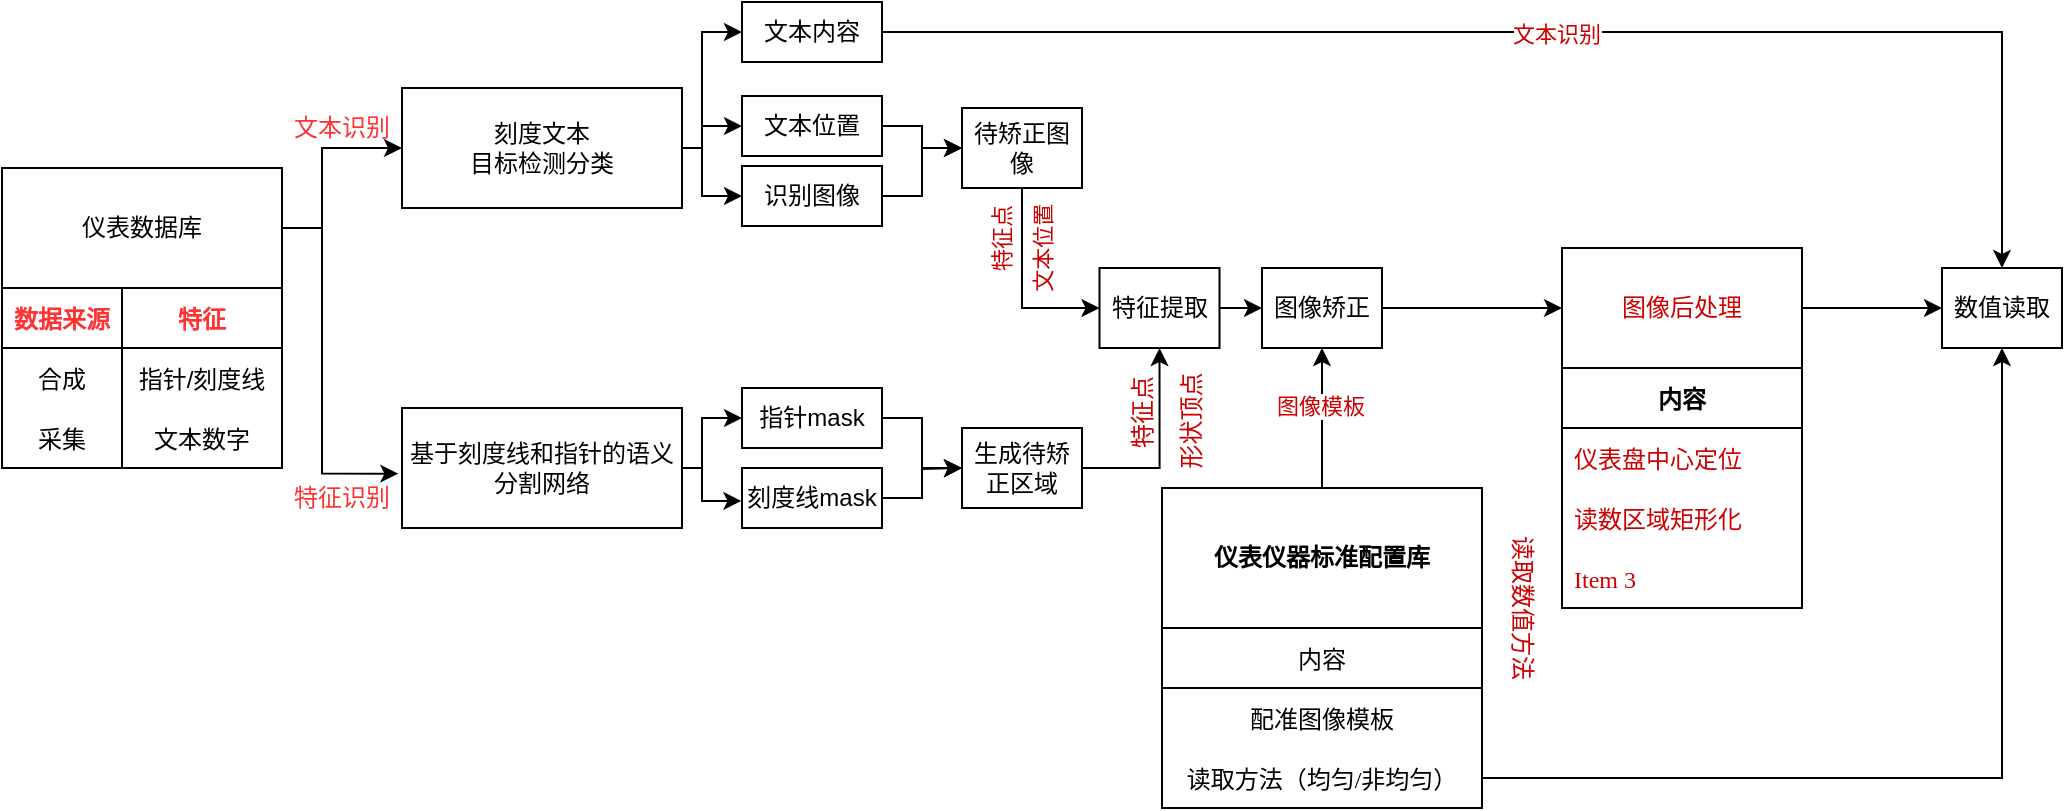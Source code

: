 <mxfile version="15.5.4" type="github">
  <diagram name="Page-1" id="74e2e168-ea6b-b213-b513-2b3c1d86103e">
    <mxGraphModel dx="981" dy="552" grid="1" gridSize="10" guides="1" tooltips="1" connect="1" arrows="1" fold="1" page="1" pageScale="1" pageWidth="1100" pageHeight="850" background="none" math="0" shadow="0">
      <root>
        <mxCell id="0" />
        <mxCell id="1" parent="0" />
        <mxCell id="pxwzik7FVnxecyrCKVpQ-69" style="edgeStyle=orthogonalEdgeStyle;rounded=0;orthogonalLoop=1;jettySize=auto;html=1;entryX=0;entryY=0.5;entryDx=0;entryDy=0;fontFamily=Times New Roman;fontColor=#FF3333;" edge="1" parent="1" source="pxwzik7FVnxecyrCKVpQ-1" target="pxwzik7FVnxecyrCKVpQ-7">
          <mxGeometry relative="1" as="geometry">
            <Array as="points">
              <mxPoint x="190" y="150" />
              <mxPoint x="190" y="110" />
            </Array>
          </mxGeometry>
        </mxCell>
        <mxCell id="pxwzik7FVnxecyrCKVpQ-70" style="edgeStyle=orthogonalEdgeStyle;rounded=0;orthogonalLoop=1;jettySize=auto;html=1;exitX=1;exitY=0.5;exitDx=0;exitDy=0;entryX=-0.013;entryY=0.547;entryDx=0;entryDy=0;entryPerimeter=0;fontFamily=Times New Roman;fontColor=#FF3333;" edge="1" parent="1" source="pxwzik7FVnxecyrCKVpQ-1" target="pxwzik7FVnxecyrCKVpQ-8">
          <mxGeometry relative="1" as="geometry">
            <Array as="points">
              <mxPoint x="190" y="150" />
              <mxPoint x="190" y="273" />
            </Array>
          </mxGeometry>
        </mxCell>
        <mxCell id="pxwzik7FVnxecyrCKVpQ-1" value="仪表数据库" style="rounded=0;whiteSpace=wrap;html=1;" vertex="1" parent="1">
          <mxGeometry x="30" y="120" width="140" height="60" as="geometry" />
        </mxCell>
        <mxCell id="pxwzik7FVnxecyrCKVpQ-56" style="edgeStyle=orthogonalEdgeStyle;rounded=0;orthogonalLoop=1;jettySize=auto;html=1;exitX=1;exitY=0.5;exitDx=0;exitDy=0;entryX=0;entryY=0.5;entryDx=0;entryDy=0;fontFamily=Times New Roman;fontColor=#FF3333;" edge="1" parent="1" source="pxwzik7FVnxecyrCKVpQ-7" target="pxwzik7FVnxecyrCKVpQ-53">
          <mxGeometry relative="1" as="geometry">
            <Array as="points">
              <mxPoint x="380" y="110" />
              <mxPoint x="380" y="52" />
            </Array>
          </mxGeometry>
        </mxCell>
        <mxCell id="pxwzik7FVnxecyrCKVpQ-57" style="edgeStyle=orthogonalEdgeStyle;rounded=0;orthogonalLoop=1;jettySize=auto;html=1;exitX=1;exitY=0.25;exitDx=0;exitDy=0;entryX=0;entryY=0.5;entryDx=0;entryDy=0;fontFamily=Times New Roman;fontColor=#FF3333;" edge="1" parent="1" source="pxwzik7FVnxecyrCKVpQ-7" target="pxwzik7FVnxecyrCKVpQ-49">
          <mxGeometry relative="1" as="geometry">
            <Array as="points">
              <mxPoint x="370" y="110" />
              <mxPoint x="380" y="110" />
              <mxPoint x="380" y="99" />
            </Array>
          </mxGeometry>
        </mxCell>
        <mxCell id="pxwzik7FVnxecyrCKVpQ-89" style="edgeStyle=orthogonalEdgeStyle;rounded=0;orthogonalLoop=1;jettySize=auto;html=1;exitX=1;exitY=0.5;exitDx=0;exitDy=0;entryX=0;entryY=0.5;entryDx=0;entryDy=0;fontFamily=Times New Roman;fontColor=#CC0000;" edge="1" parent="1" source="pxwzik7FVnxecyrCKVpQ-7" target="pxwzik7FVnxecyrCKVpQ-87">
          <mxGeometry relative="1" as="geometry">
            <Array as="points">
              <mxPoint x="380" y="110" />
              <mxPoint x="380" y="134" />
            </Array>
          </mxGeometry>
        </mxCell>
        <mxCell id="pxwzik7FVnxecyrCKVpQ-7" value="刻度文本&lt;br&gt;目标检测分类" style="rounded=0;whiteSpace=wrap;html=1;" vertex="1" parent="1">
          <mxGeometry x="230" y="80" width="140" height="60" as="geometry" />
        </mxCell>
        <mxCell id="pxwzik7FVnxecyrCKVpQ-59" style="edgeStyle=orthogonalEdgeStyle;rounded=0;orthogonalLoop=1;jettySize=auto;html=1;exitX=1;exitY=0.5;exitDx=0;exitDy=0;entryX=0;entryY=0.5;entryDx=0;entryDy=0;fontFamily=Times New Roman;fontColor=#FF3333;" edge="1" parent="1" source="pxwzik7FVnxecyrCKVpQ-8" target="pxwzik7FVnxecyrCKVpQ-54">
          <mxGeometry relative="1" as="geometry">
            <Array as="points">
              <mxPoint x="380" y="270" />
              <mxPoint x="380" y="245" />
            </Array>
          </mxGeometry>
        </mxCell>
        <mxCell id="pxwzik7FVnxecyrCKVpQ-60" style="edgeStyle=orthogonalEdgeStyle;rounded=0;orthogonalLoop=1;jettySize=auto;html=1;exitX=1;exitY=0.5;exitDx=0;exitDy=0;entryX=-0.004;entryY=0.549;entryDx=0;entryDy=0;entryPerimeter=0;fontFamily=Times New Roman;fontColor=#FF3333;" edge="1" parent="1" source="pxwzik7FVnxecyrCKVpQ-8" target="pxwzik7FVnxecyrCKVpQ-55">
          <mxGeometry relative="1" as="geometry">
            <Array as="points">
              <mxPoint x="380" y="270" />
              <mxPoint x="380" y="287" />
            </Array>
          </mxGeometry>
        </mxCell>
        <mxCell id="pxwzik7FVnxecyrCKVpQ-8" value="基于刻度线和指针的语义分割网络" style="rounded=0;whiteSpace=wrap;html=1;" vertex="1" parent="1">
          <mxGeometry x="230" y="240" width="140" height="60" as="geometry" />
        </mxCell>
        <mxCell id="pxwzik7FVnxecyrCKVpQ-79" style="edgeStyle=orthogonalEdgeStyle;rounded=0;orthogonalLoop=1;jettySize=auto;html=1;exitX=1;exitY=0.5;exitDx=0;exitDy=0;entryX=0;entryY=0.5;entryDx=0;entryDy=0;fontFamily=Times New Roman;fontColor=#000000;startArrow=none;" edge="1" parent="1" source="pxwzik7FVnxecyrCKVpQ-115" target="pxwzik7FVnxecyrCKVpQ-46">
          <mxGeometry relative="1" as="geometry" />
        </mxCell>
        <mxCell id="pxwzik7FVnxecyrCKVpQ-118" style="edgeStyle=orthogonalEdgeStyle;rounded=0;orthogonalLoop=1;jettySize=auto;html=1;exitX=1;exitY=0.5;exitDx=0;exitDy=0;entryX=0;entryY=0.5;entryDx=0;entryDy=0;fontFamily=Times New Roman;fontColor=#CC0000;" edge="1" parent="1" source="pxwzik7FVnxecyrCKVpQ-19" target="pxwzik7FVnxecyrCKVpQ-115">
          <mxGeometry relative="1" as="geometry" />
        </mxCell>
        <mxCell id="pxwzik7FVnxecyrCKVpQ-19" value="图像矫正" style="rounded=0;whiteSpace=wrap;html=1;align=center;" vertex="1" parent="1">
          <mxGeometry x="660" y="170" width="60" height="40" as="geometry" />
        </mxCell>
        <mxCell id="pxwzik7FVnxecyrCKVpQ-21" value="特征" style="swimlane;fontStyle=1;childLayout=stackLayout;horizontal=1;startSize=30;horizontalStack=0;resizeParent=1;resizeParentMax=0;resizeLast=0;collapsible=1;marginBottom=0;fontColor=#FF3333;" vertex="1" parent="1">
          <mxGeometry x="90" y="180" width="80" height="90" as="geometry">
            <mxRectangle x="30" y="170" width="60" height="30" as="alternateBounds" />
          </mxGeometry>
        </mxCell>
        <mxCell id="pxwzik7FVnxecyrCKVpQ-22" value="指针/刻度线" style="text;strokeColor=none;fillColor=none;align=center;verticalAlign=middle;spacingLeft=4;spacingRight=4;overflow=hidden;points=[[0,0.5],[1,0.5]];portConstraint=eastwest;rotatable=0;" vertex="1" parent="pxwzik7FVnxecyrCKVpQ-21">
          <mxGeometry y="30" width="80" height="30" as="geometry" />
        </mxCell>
        <mxCell id="pxwzik7FVnxecyrCKVpQ-23" value="文本数字" style="text;strokeColor=none;fillColor=none;align=center;verticalAlign=middle;spacingLeft=4;spacingRight=4;overflow=hidden;points=[[0,0.5],[1,0.5]];portConstraint=eastwest;rotatable=0;" vertex="1" parent="pxwzik7FVnxecyrCKVpQ-21">
          <mxGeometry y="60" width="80" height="30" as="geometry" />
        </mxCell>
        <mxCell id="pxwzik7FVnxecyrCKVpQ-38" value="数据来源" style="swimlane;fontStyle=1;childLayout=stackLayout;horizontal=1;startSize=30;horizontalStack=0;resizeParent=1;resizeParentMax=0;resizeLast=0;collapsible=1;marginBottom=0;align=center;fontColor=#FF3333;" vertex="1" parent="1">
          <mxGeometry x="30" y="180" width="60" height="90" as="geometry" />
        </mxCell>
        <mxCell id="pxwzik7FVnxecyrCKVpQ-39" value="合成" style="text;strokeColor=none;fillColor=none;align=center;verticalAlign=middle;spacingLeft=4;spacingRight=4;overflow=hidden;points=[[0,0.5],[1,0.5]];portConstraint=eastwest;rotatable=0;" vertex="1" parent="pxwzik7FVnxecyrCKVpQ-38">
          <mxGeometry y="30" width="60" height="30" as="geometry" />
        </mxCell>
        <mxCell id="pxwzik7FVnxecyrCKVpQ-40" value="采集" style="text;strokeColor=none;fillColor=none;align=center;verticalAlign=middle;spacingLeft=4;spacingRight=4;overflow=hidden;points=[[0,0.5],[1,0.5]];portConstraint=eastwest;rotatable=0;" vertex="1" parent="pxwzik7FVnxecyrCKVpQ-38">
          <mxGeometry y="60" width="60" height="30" as="geometry" />
        </mxCell>
        <mxCell id="pxwzik7FVnxecyrCKVpQ-46" value="数值读取" style="rounded=0;whiteSpace=wrap;html=1;align=center;" vertex="1" parent="1">
          <mxGeometry x="1000" y="170" width="60" height="40" as="geometry" />
        </mxCell>
        <mxCell id="pxwzik7FVnxecyrCKVpQ-65" style="edgeStyle=orthogonalEdgeStyle;rounded=0;orthogonalLoop=1;jettySize=auto;html=1;exitX=1;exitY=0.5;exitDx=0;exitDy=0;entryX=0;entryY=0.5;entryDx=0;entryDy=0;fontFamily=Times New Roman;fontColor=#FF3333;" edge="1" parent="1" source="pxwzik7FVnxecyrCKVpQ-49" target="pxwzik7FVnxecyrCKVpQ-64">
          <mxGeometry relative="1" as="geometry" />
        </mxCell>
        <mxCell id="pxwzik7FVnxecyrCKVpQ-49" value="文本位置" style="rounded=0;whiteSpace=wrap;html=1;" vertex="1" parent="1">
          <mxGeometry x="400" y="84" width="70" height="30" as="geometry" />
        </mxCell>
        <mxCell id="pxwzik7FVnxecyrCKVpQ-51" style="edgeStyle=orthogonalEdgeStyle;rounded=0;orthogonalLoop=1;jettySize=auto;html=1;exitX=0.5;exitY=1;exitDx=0;exitDy=0;fontFamily=Times New Roman;fontColor=#FF3333;" edge="1" parent="1">
          <mxGeometry relative="1" as="geometry">
            <mxPoint x="435" y="67" as="sourcePoint" />
            <mxPoint x="435" y="67" as="targetPoint" />
          </mxGeometry>
        </mxCell>
        <mxCell id="pxwzik7FVnxecyrCKVpQ-91" style="edgeStyle=orthogonalEdgeStyle;rounded=0;orthogonalLoop=1;jettySize=auto;html=1;exitX=1;exitY=0.5;exitDx=0;exitDy=0;entryX=0.5;entryY=0;entryDx=0;entryDy=0;fontFamily=Times New Roman;fontColor=#CC0000;" edge="1" parent="1" source="pxwzik7FVnxecyrCKVpQ-53" target="pxwzik7FVnxecyrCKVpQ-46">
          <mxGeometry relative="1" as="geometry" />
        </mxCell>
        <mxCell id="pxwzik7FVnxecyrCKVpQ-92" value="文本识别" style="edgeLabel;html=1;align=center;verticalAlign=middle;resizable=0;points=[];fontFamily=Times New Roman;fontColor=#CC0000;" vertex="1" connectable="0" parent="pxwzik7FVnxecyrCKVpQ-91">
          <mxGeometry x="-0.007" y="-1" relative="1" as="geometry">
            <mxPoint as="offset" />
          </mxGeometry>
        </mxCell>
        <mxCell id="pxwzik7FVnxecyrCKVpQ-53" value="文本内容" style="rounded=0;whiteSpace=wrap;html=1;" vertex="1" parent="1">
          <mxGeometry x="400" y="37" width="70" height="30" as="geometry" />
        </mxCell>
        <mxCell id="pxwzik7FVnxecyrCKVpQ-94" style="edgeStyle=orthogonalEdgeStyle;rounded=0;orthogonalLoop=1;jettySize=auto;html=1;exitX=1;exitY=0.5;exitDx=0;exitDy=0;entryX=0;entryY=0.5;entryDx=0;entryDy=0;fontFamily=Times New Roman;fontColor=#CC0000;" edge="1" parent="1" source="pxwzik7FVnxecyrCKVpQ-54" target="pxwzik7FVnxecyrCKVpQ-93">
          <mxGeometry relative="1" as="geometry" />
        </mxCell>
        <mxCell id="pxwzik7FVnxecyrCKVpQ-54" value="指针mask" style="rounded=0;whiteSpace=wrap;html=1;" vertex="1" parent="1">
          <mxGeometry x="400" y="230" width="70" height="30" as="geometry" />
        </mxCell>
        <mxCell id="pxwzik7FVnxecyrCKVpQ-95" style="edgeStyle=orthogonalEdgeStyle;rounded=0;orthogonalLoop=1;jettySize=auto;html=1;exitX=1;exitY=0.5;exitDx=0;exitDy=0;fontFamily=Times New Roman;fontColor=#CC0000;" edge="1" parent="1" source="pxwzik7FVnxecyrCKVpQ-55">
          <mxGeometry relative="1" as="geometry">
            <mxPoint x="510" y="270" as="targetPoint" />
          </mxGeometry>
        </mxCell>
        <mxCell id="pxwzik7FVnxecyrCKVpQ-55" value="刻度线mask" style="rounded=0;whiteSpace=wrap;html=1;" vertex="1" parent="1">
          <mxGeometry x="400" y="270" width="70" height="30" as="geometry" />
        </mxCell>
        <mxCell id="pxwzik7FVnxecyrCKVpQ-100" value="" style="edgeStyle=orthogonalEdgeStyle;rounded=0;orthogonalLoop=1;jettySize=auto;html=1;exitX=0.5;exitY=1;exitDx=0;exitDy=0;entryX=0;entryY=0.5;entryDx=0;entryDy=0;fontFamily=Times New Roman;fontColor=#CC0000;" edge="1" parent="1" source="pxwzik7FVnxecyrCKVpQ-64" target="pxwzik7FVnxecyrCKVpQ-96">
          <mxGeometry x="-0.333" y="-20" relative="1" as="geometry">
            <mxPoint as="offset" />
          </mxGeometry>
        </mxCell>
        <mxCell id="pxwzik7FVnxecyrCKVpQ-64" value="待矫正图像" style="rounded=0;whiteSpace=wrap;html=1;align=center;" vertex="1" parent="1">
          <mxGeometry x="510" y="90" width="60" height="40" as="geometry" />
        </mxCell>
        <mxCell id="pxwzik7FVnxecyrCKVpQ-73" value="文本识别" style="text;html=1;strokeColor=none;fillColor=none;align=center;verticalAlign=middle;whiteSpace=wrap;rounded=0;fontFamily=Times New Roman;fontColor=#FF3333;" vertex="1" parent="1">
          <mxGeometry x="170" y="90" width="60" height="20" as="geometry" />
        </mxCell>
        <mxCell id="pxwzik7FVnxecyrCKVpQ-74" value="特征识别" style="text;html=1;strokeColor=none;fillColor=none;align=center;verticalAlign=middle;whiteSpace=wrap;rounded=0;fontFamily=Times New Roman;fontColor=#FF3333;" vertex="1" parent="1">
          <mxGeometry x="170" y="275" width="60" height="20" as="geometry" />
        </mxCell>
        <mxCell id="pxwzik7FVnxecyrCKVpQ-85" style="edgeStyle=orthogonalEdgeStyle;rounded=0;orthogonalLoop=1;jettySize=auto;html=1;exitX=0.5;exitY=0;exitDx=0;exitDy=0;entryX=0.5;entryY=1;entryDx=0;entryDy=0;fontFamily=Times New Roman;fontColor=#000000;" edge="1" parent="1" source="pxwzik7FVnxecyrCKVpQ-80" target="pxwzik7FVnxecyrCKVpQ-19">
          <mxGeometry relative="1" as="geometry" />
        </mxCell>
        <mxCell id="pxwzik7FVnxecyrCKVpQ-86" value="图像模板" style="edgeLabel;html=1;align=center;verticalAlign=middle;resizable=0;points=[];fontFamily=Times New Roman;fontColor=#CC0000;" vertex="1" connectable="0" parent="pxwzik7FVnxecyrCKVpQ-85">
          <mxGeometry x="0.184" y="1" relative="1" as="geometry">
            <mxPoint as="offset" />
          </mxGeometry>
        </mxCell>
        <mxCell id="pxwzik7FVnxecyrCKVpQ-80" value="仪表仪器标准配置库" style="rounded=0;whiteSpace=wrap;html=1;fontFamily=Times New Roman;fontColor=#000000;align=center;fontStyle=1" vertex="1" parent="1">
          <mxGeometry x="610" y="280" width="160" height="70" as="geometry" />
        </mxCell>
        <mxCell id="pxwzik7FVnxecyrCKVpQ-81" value="内容" style="swimlane;fontStyle=0;childLayout=stackLayout;horizontal=1;startSize=30;horizontalStack=0;resizeParent=1;resizeParentMax=0;resizeLast=0;collapsible=1;marginBottom=0;fontFamily=Times New Roman;fontColor=#000000;align=center;" vertex="1" parent="1">
          <mxGeometry x="610" y="350" width="160" height="90" as="geometry" />
        </mxCell>
        <mxCell id="pxwzik7FVnxecyrCKVpQ-82" value="配准图像模板" style="text;strokeColor=none;fillColor=none;align=center;verticalAlign=middle;spacingLeft=4;spacingRight=4;overflow=hidden;points=[[0,0.5],[1,0.5]];portConstraint=eastwest;rotatable=0;fontFamily=Times New Roman;fontColor=#000000;" vertex="1" parent="pxwzik7FVnxecyrCKVpQ-81">
          <mxGeometry y="30" width="160" height="30" as="geometry" />
        </mxCell>
        <mxCell id="pxwzik7FVnxecyrCKVpQ-83" value="读取方法（均匀/非均匀）" style="text;strokeColor=none;fillColor=none;align=center;verticalAlign=middle;spacingLeft=4;spacingRight=4;overflow=hidden;points=[[0,0.5],[1,0.5]];portConstraint=eastwest;rotatable=0;fontFamily=Times New Roman;fontColor=#000000;" vertex="1" parent="pxwzik7FVnxecyrCKVpQ-81">
          <mxGeometry y="60" width="160" height="30" as="geometry" />
        </mxCell>
        <mxCell id="pxwzik7FVnxecyrCKVpQ-109" style="edgeStyle=orthogonalEdgeStyle;rounded=0;orthogonalLoop=1;jettySize=auto;html=1;exitX=1;exitY=0.5;exitDx=0;exitDy=0;entryX=0;entryY=0.5;entryDx=0;entryDy=0;fontFamily=Times New Roman;fontColor=#CC0000;" edge="1" parent="1" source="pxwzik7FVnxecyrCKVpQ-87" target="pxwzik7FVnxecyrCKVpQ-64">
          <mxGeometry relative="1" as="geometry" />
        </mxCell>
        <mxCell id="pxwzik7FVnxecyrCKVpQ-87" value="识别图像" style="rounded=0;whiteSpace=wrap;html=1;" vertex="1" parent="1">
          <mxGeometry x="400" y="119" width="70" height="30" as="geometry" />
        </mxCell>
        <mxCell id="pxwzik7FVnxecyrCKVpQ-99" style="edgeStyle=orthogonalEdgeStyle;rounded=0;orthogonalLoop=1;jettySize=auto;html=1;exitX=1;exitY=0.5;exitDx=0;exitDy=0;entryX=0.5;entryY=1;entryDx=0;entryDy=0;fontFamily=Times New Roman;fontColor=#CC0000;" edge="1" parent="1" source="pxwzik7FVnxecyrCKVpQ-93" target="pxwzik7FVnxecyrCKVpQ-96">
          <mxGeometry relative="1" as="geometry" />
        </mxCell>
        <mxCell id="pxwzik7FVnxecyrCKVpQ-93" value="生成待矫正区域" style="rounded=0;whiteSpace=wrap;html=1;align=center;" vertex="1" parent="1">
          <mxGeometry x="510" y="250" width="60" height="40" as="geometry" />
        </mxCell>
        <mxCell id="pxwzik7FVnxecyrCKVpQ-110" style="edgeStyle=orthogonalEdgeStyle;rounded=0;orthogonalLoop=1;jettySize=auto;html=1;exitX=1;exitY=0.5;exitDx=0;exitDy=0;entryX=0;entryY=0.5;entryDx=0;entryDy=0;fontFamily=Times New Roman;fontColor=#CC0000;" edge="1" parent="1" source="pxwzik7FVnxecyrCKVpQ-96" target="pxwzik7FVnxecyrCKVpQ-19">
          <mxGeometry relative="1" as="geometry" />
        </mxCell>
        <mxCell id="pxwzik7FVnxecyrCKVpQ-96" value="特征提取" style="rounded=0;whiteSpace=wrap;html=1;align=center;" vertex="1" parent="1">
          <mxGeometry x="578.75" y="170" width="60" height="40" as="geometry" />
        </mxCell>
        <mxCell id="pxwzik7FVnxecyrCKVpQ-102" value="特征点" style="text;html=1;strokeColor=none;fillColor=none;align=center;verticalAlign=middle;whiteSpace=wrap;rounded=0;fontFamily=Times New Roman;fontColor=#CC0000;rotation=-90;" vertex="1" parent="1">
          <mxGeometry x="578.75" y="230" width="42.5" height="25" as="geometry" />
        </mxCell>
        <mxCell id="pxwzik7FVnxecyrCKVpQ-103" value="形状顶点" style="text;html=1;strokeColor=none;fillColor=none;align=center;verticalAlign=middle;whiteSpace=wrap;rounded=0;fontFamily=Times New Roman;fontColor=#CC0000;rotation=-90;" vertex="1" parent="1">
          <mxGeometry x="600" y="233.75" width="50" height="25" as="geometry" />
        </mxCell>
        <mxCell id="pxwzik7FVnxecyrCKVpQ-106" value="&lt;span style=&quot;font-size: 11px ; background-color: rgb(255 , 255 , 255)&quot;&gt;文本位置&lt;/span&gt;" style="text;html=1;strokeColor=none;fillColor=none;align=center;verticalAlign=middle;whiteSpace=wrap;rounded=0;fontFamily=Times New Roman;fontColor=#CC0000;rotation=-90;" vertex="1" parent="1">
          <mxGeometry x="521" y="150" width="58.75" height="20" as="geometry" />
        </mxCell>
        <mxCell id="pxwzik7FVnxecyrCKVpQ-104" value="&lt;span style=&quot;font-size: 11px ; background-color: rgb(255 , 255 , 255)&quot;&gt;特征点&lt;/span&gt;" style="text;html=1;strokeColor=none;fillColor=none;align=center;verticalAlign=middle;whiteSpace=wrap;rounded=0;fontFamily=Times New Roman;fontColor=#CC0000;rotation=-90;" vertex="1" parent="1">
          <mxGeometry x="510" y="145" width="40" height="20" as="geometry" />
        </mxCell>
        <mxCell id="pxwzik7FVnxecyrCKVpQ-111" style="edgeStyle=orthogonalEdgeStyle;rounded=0;orthogonalLoop=1;jettySize=auto;html=1;exitX=1;exitY=0.5;exitDx=0;exitDy=0;entryX=0.5;entryY=1;entryDx=0;entryDy=0;fontFamily=Times New Roman;fontColor=#CC0000;" edge="1" parent="1" source="pxwzik7FVnxecyrCKVpQ-83" target="pxwzik7FVnxecyrCKVpQ-46">
          <mxGeometry relative="1" as="geometry" />
        </mxCell>
        <mxCell id="pxwzik7FVnxecyrCKVpQ-113" value="读取数值方法" style="text;html=1;strokeColor=none;fillColor=none;align=center;verticalAlign=middle;whiteSpace=wrap;rounded=0;fontFamily=Times New Roman;fontColor=#CC0000;rotation=90;" vertex="1" parent="1">
          <mxGeometry x="730" y="330" width="120" height="20" as="geometry" />
        </mxCell>
        <mxCell id="pxwzik7FVnxecyrCKVpQ-115" value="图像后处理" style="rounded=0;whiteSpace=wrap;html=1;fontFamily=Times New Roman;fontColor=#CC0000;align=center;" vertex="1" parent="1">
          <mxGeometry x="810" y="160" width="120" height="60" as="geometry" />
        </mxCell>
        <mxCell id="pxwzik7FVnxecyrCKVpQ-119" value="内容" style="swimlane;fontStyle=1;childLayout=stackLayout;horizontal=1;startSize=30;horizontalStack=0;resizeParent=1;resizeParentMax=0;resizeLast=0;collapsible=1;marginBottom=0;fontFamily=Times New Roman;fontColor=#000000;align=center;" vertex="1" parent="1">
          <mxGeometry x="810" y="220" width="120" height="120" as="geometry" />
        </mxCell>
        <mxCell id="pxwzik7FVnxecyrCKVpQ-120" value="仪表盘中心定位" style="text;strokeColor=none;fillColor=none;align=left;verticalAlign=middle;spacingLeft=4;spacingRight=4;overflow=hidden;points=[[0,0.5],[1,0.5]];portConstraint=eastwest;rotatable=0;fontFamily=Times New Roman;fontColor=#CC0000;" vertex="1" parent="pxwzik7FVnxecyrCKVpQ-119">
          <mxGeometry y="30" width="120" height="30" as="geometry" />
        </mxCell>
        <mxCell id="pxwzik7FVnxecyrCKVpQ-121" value="读数区域矩形化" style="text;strokeColor=none;fillColor=none;align=left;verticalAlign=middle;spacingLeft=4;spacingRight=4;overflow=hidden;points=[[0,0.5],[1,0.5]];portConstraint=eastwest;rotatable=0;fontFamily=Times New Roman;fontColor=#CC0000;" vertex="1" parent="pxwzik7FVnxecyrCKVpQ-119">
          <mxGeometry y="60" width="120" height="30" as="geometry" />
        </mxCell>
        <mxCell id="pxwzik7FVnxecyrCKVpQ-122" value="Item 3" style="text;strokeColor=none;fillColor=none;align=left;verticalAlign=middle;spacingLeft=4;spacingRight=4;overflow=hidden;points=[[0,0.5],[1,0.5]];portConstraint=eastwest;rotatable=0;fontFamily=Times New Roman;fontColor=#CC0000;" vertex="1" parent="pxwzik7FVnxecyrCKVpQ-119">
          <mxGeometry y="90" width="120" height="30" as="geometry" />
        </mxCell>
      </root>
    </mxGraphModel>
  </diagram>
</mxfile>
